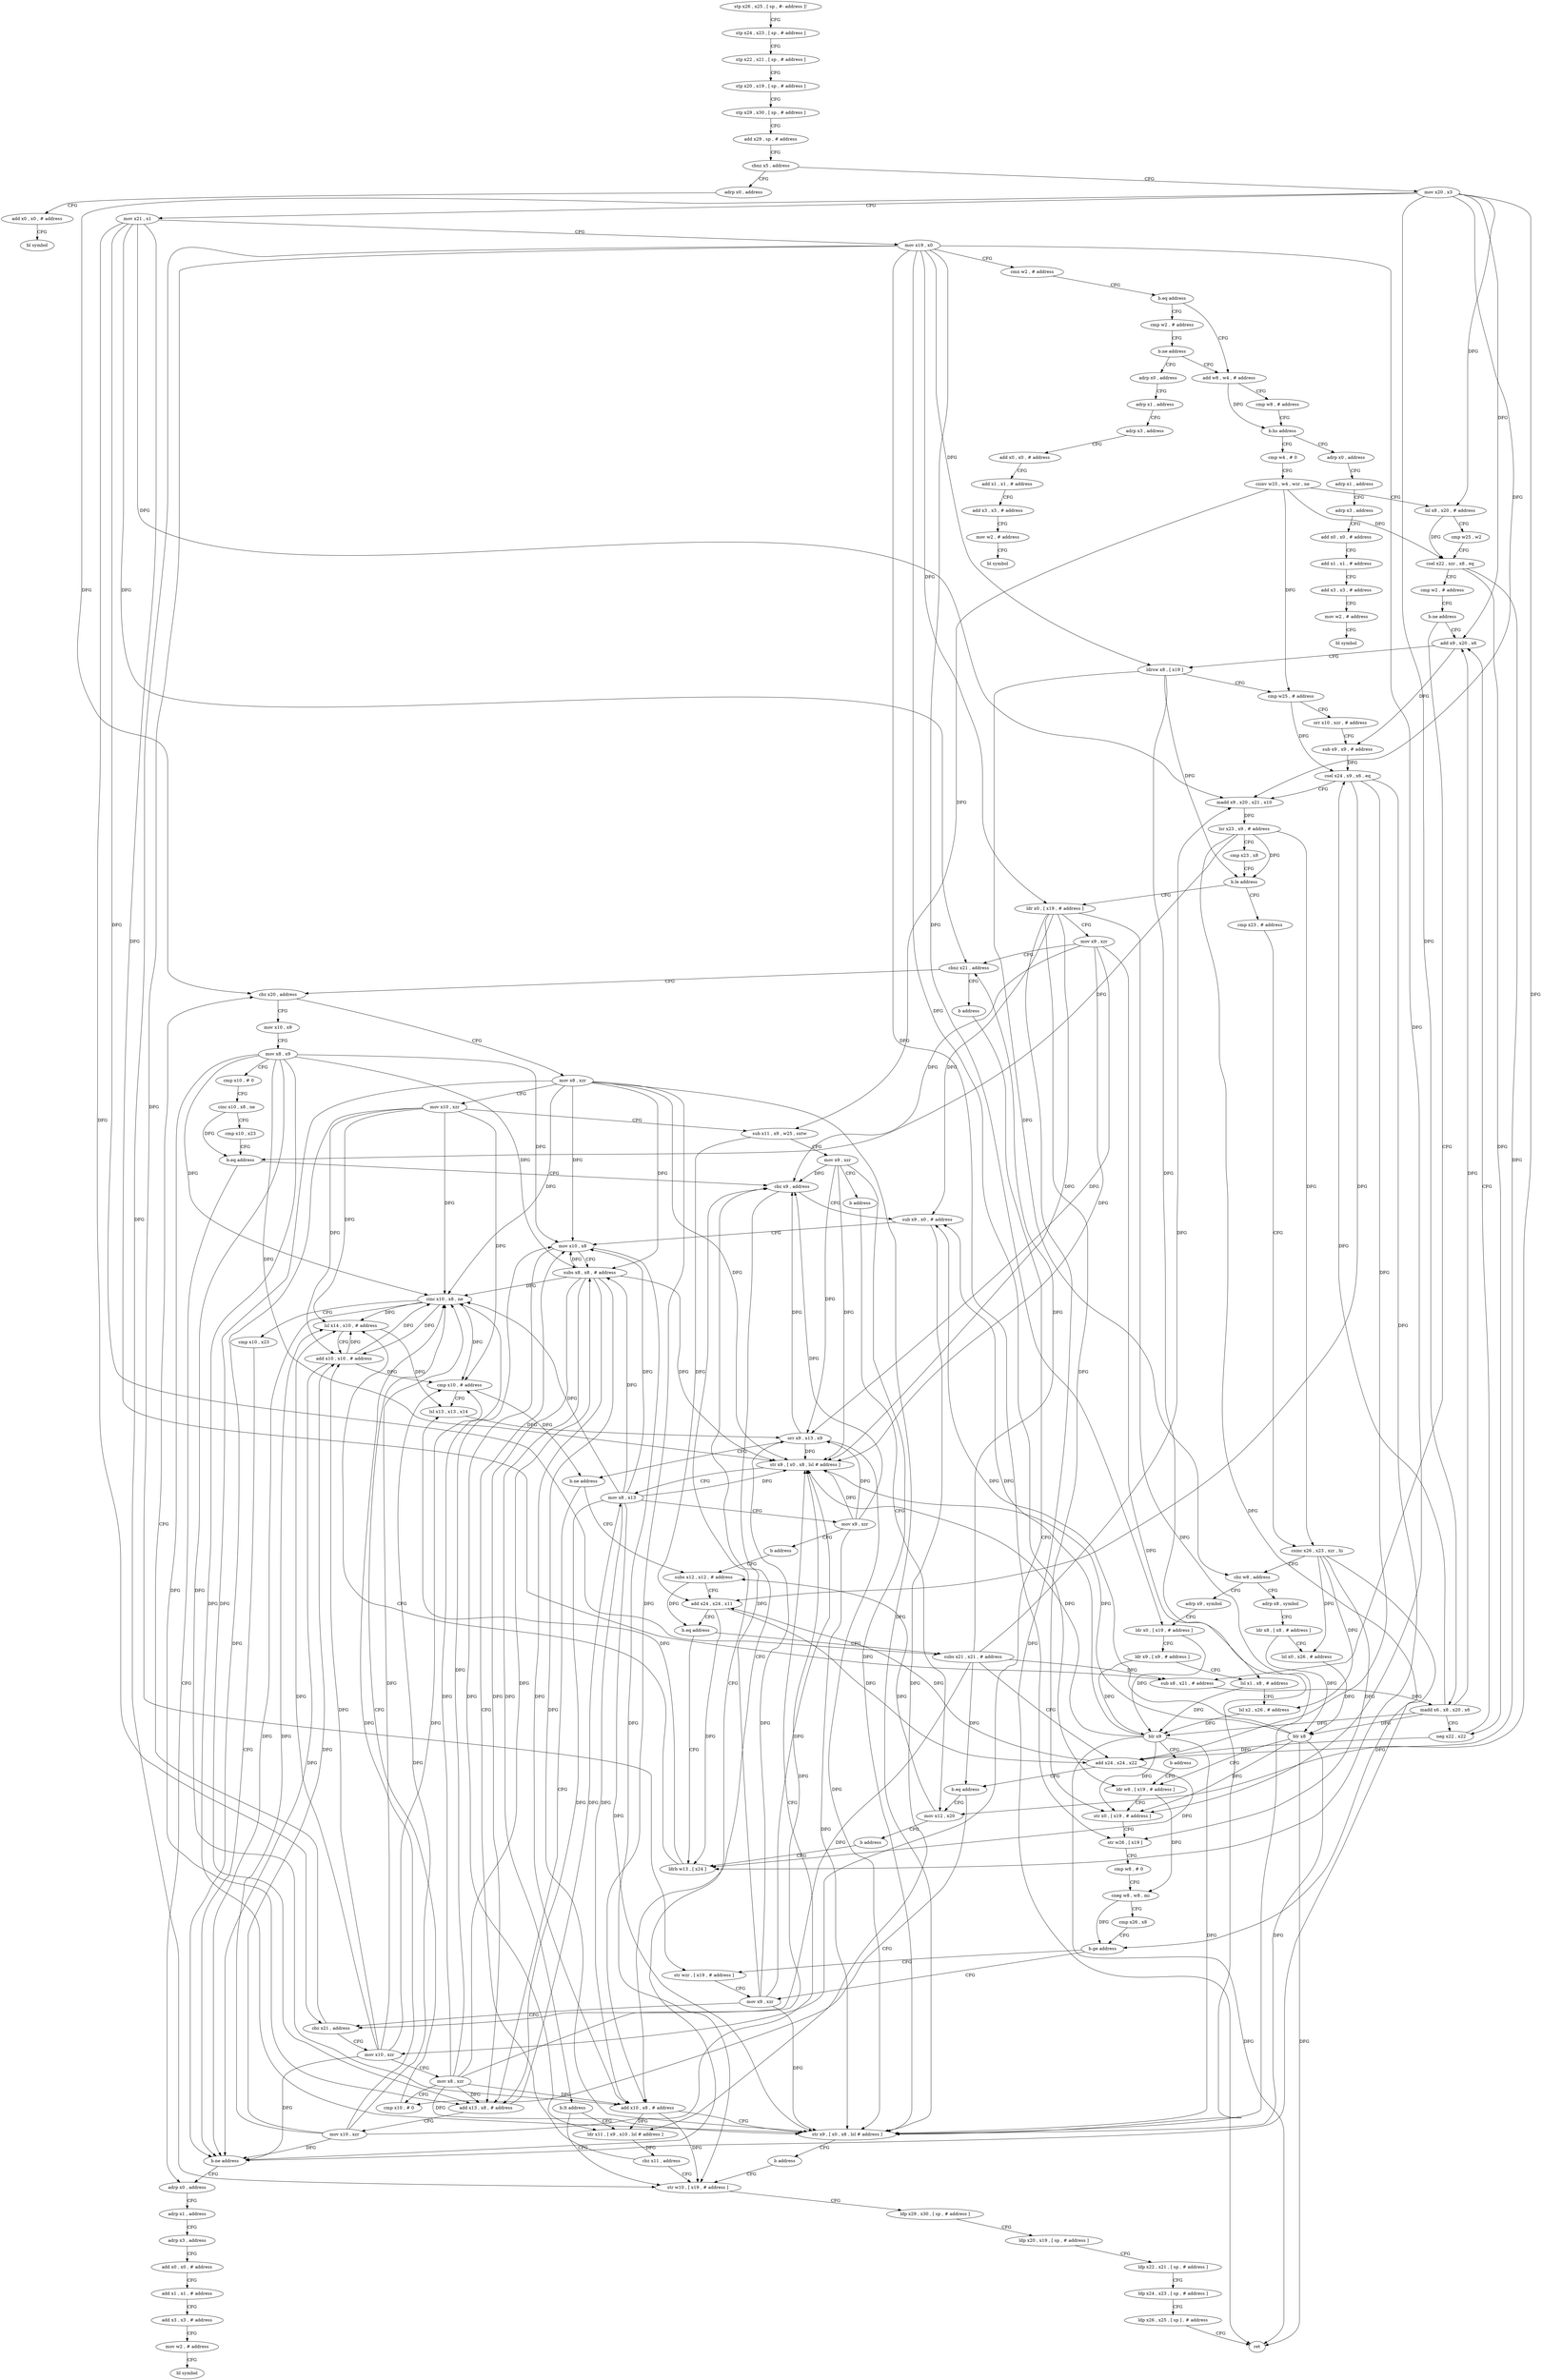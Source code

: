 digraph "func" {
"4271972" [label = "stp x26 , x25 , [ sp , #- address ]!" ]
"4271976" [label = "stp x24 , x23 , [ sp , # address ]" ]
"4271980" [label = "stp x22 , x21 , [ sp , # address ]" ]
"4271984" [label = "stp x20 , x19 , [ sp , # address ]" ]
"4271988" [label = "stp x29 , x30 , [ sp , # address ]" ]
"4271992" [label = "add x29 , sp , # address" ]
"4271996" [label = "cbnz x5 , address" ]
"4272488" [label = "adrp x0 , address" ]
"4272000" [label = "mov x20 , x3" ]
"4272492" [label = "add x0 , x0 , # address" ]
"4272496" [label = "bl symbol" ]
"4272004" [label = "mov x21 , x1" ]
"4272008" [label = "mov x19 , x0" ]
"4272012" [label = "cmn w2 , # address" ]
"4272016" [label = "b.eq address" ]
"4272028" [label = "add w8 , w4 , # address" ]
"4272020" [label = "cmp w2 , # address" ]
"4272032" [label = "cmp w8 , # address" ]
"4272036" [label = "b.hs address" ]
"4272532" [label = "adrp x0 , address" ]
"4272040" [label = "cmp w4 , # 0" ]
"4272024" [label = "b.ne address" ]
"4272500" [label = "adrp x0 , address" ]
"4272536" [label = "adrp x1 , address" ]
"4272540" [label = "adrp x3 , address" ]
"4272544" [label = "add x0 , x0 , # address" ]
"4272548" [label = "add x1 , x1 , # address" ]
"4272552" [label = "add x3 , x3 , # address" ]
"4272556" [label = "mov w2 , # address" ]
"4272560" [label = "bl symbol" ]
"4272044" [label = "csinv w25 , w4 , wzr , ne" ]
"4272048" [label = "lsl x8 , x20 , # address" ]
"4272052" [label = "cmp w25 , w2" ]
"4272056" [label = "csel x22 , xzr , x8 , eq" ]
"4272060" [label = "cmp w2 , # address" ]
"4272064" [label = "b.ne address" ]
"4272080" [label = "add x9 , x20 , x6" ]
"4272068" [label = "sub x8 , x21 , # address" ]
"4272504" [label = "adrp x1 , address" ]
"4272508" [label = "adrp x3 , address" ]
"4272512" [label = "add x0 , x0 , # address" ]
"4272516" [label = "add x1 , x1 , # address" ]
"4272520" [label = "add x3 , x3 , # address" ]
"4272524" [label = "mov w2 , # address" ]
"4272528" [label = "bl symbol" ]
"4272084" [label = "ldrsw x8 , [ x19 ]" ]
"4272088" [label = "cmp w25 , # address" ]
"4272092" [label = "orr x10 , xzr , # address" ]
"4272096" [label = "sub x9 , x9 , # address" ]
"4272100" [label = "csel x24 , x9 , x6 , eq" ]
"4272104" [label = "madd x9 , x20 , x21 , x10" ]
"4272108" [label = "lsr x23 , x9 , # address" ]
"4272112" [label = "cmp x23 , x8" ]
"4272116" [label = "b.le address" ]
"4272160" [label = "ldr x0 , [ x19 , # address ]" ]
"4272120" [label = "cmp x23 , # address" ]
"4272072" [label = "madd x6 , x8 , x20 , x6" ]
"4272076" [label = "neg x22 , x22" ]
"4272164" [label = "mov x9 , xzr" ]
"4272168" [label = "cbnz x21 , address" ]
"4272232" [label = "cbz x20 , address" ]
"4272172" [label = "b address" ]
"4272124" [label = "csinc x26 , x23 , xzr , hi" ]
"4272128" [label = "cbz w8 , address" ]
"4272176" [label = "adrp x8 , symbol" ]
"4272132" [label = "adrp x9 , symbol" ]
"4272432" [label = "mov x10 , x9" ]
"4272236" [label = "mov x8 , xzr" ]
"4272340" [label = "mov x10 , xzr" ]
"4272180" [label = "ldr x8 , [ x8 , # address ]" ]
"4272184" [label = "lsl x0 , x26 , # address" ]
"4272188" [label = "blr x8" ]
"4272192" [label = "ldr w8 , [ x19 , # address ]" ]
"4272136" [label = "ldr x0 , [ x19 , # address ]" ]
"4272140" [label = "ldr x9 , [ x9 , # address ]" ]
"4272144" [label = "lsl x1 , x8 , # address" ]
"4272148" [label = "lsl x2 , x26 , # address" ]
"4272152" [label = "blr x9" ]
"4272156" [label = "b address" ]
"4272436" [label = "mov x8 , x9" ]
"4272440" [label = "cmp x10 , # 0" ]
"4272444" [label = "cinc x10 , x8 , ne" ]
"4272448" [label = "cmp x10 , x23" ]
"4272452" [label = "b.eq address" ]
"4272364" [label = "cbz x9 , address" ]
"4272456" [label = "adrp x0 , address" ]
"4272240" [label = "mov x10 , xzr" ]
"4272244" [label = "sub x11 , x9 , w25 , sxtw" ]
"4272248" [label = "mov x9 , xzr" ]
"4272252" [label = "b address" ]
"4272268" [label = "mov x12 , x20" ]
"4272344" [label = "mov x8 , xzr" ]
"4272348" [label = "cmp x10 , # 0" ]
"4272224" [label = "mov x9 , xzr" ]
"4272228" [label = "cbz x21 , address" ]
"4272220" [label = "str wzr , [ x19 , # address ]" ]
"4272196" [label = "str x0 , [ x19 , # address ]" ]
"4272200" [label = "str w26 , [ x19 ]" ]
"4272204" [label = "cmp w8 , # 0" ]
"4272208" [label = "cneg w8 , w8 , mi" ]
"4272212" [label = "cmp x26 , x8" ]
"4272216" [label = "b.ge address" ]
"4272380" [label = "sub x9 , x0 , # address" ]
"4272368" [label = "add x10 , x8 , # address" ]
"4272460" [label = "adrp x1 , address" ]
"4272464" [label = "adrp x3 , address" ]
"4272468" [label = "add x0 , x0 , # address" ]
"4272472" [label = "add x1 , x1 , # address" ]
"4272476" [label = "add x3 , x3 , # address" ]
"4272480" [label = "mov w2 , # address" ]
"4272484" [label = "bl symbol" ]
"4272272" [label = "b address" ]
"4272288" [label = "ldrb w13 , [ x24 ]" ]
"4272384" [label = "mov x10 , x8" ]
"4272372" [label = "str x9 , [ x0 , x8 , lsl # address ]" ]
"4272376" [label = "b address" ]
"4272404" [label = "str w10 , [ x19 , # address ]" ]
"4272292" [label = "lsl x14 , x10 , # address" ]
"4272296" [label = "add x10 , x10 , # address" ]
"4272300" [label = "cmp x10 , # address" ]
"4272304" [label = "lsl x13 , x13 , x14" ]
"4272308" [label = "orr x9 , x13 , x9" ]
"4272312" [label = "b.ne address" ]
"4272276" [label = "subs x12 , x12 , # address" ]
"4272316" [label = "add x13 , x8 , # address" ]
"4272408" [label = "ldp x29 , x30 , [ sp , # address ]" ]
"4272412" [label = "ldp x20 , x19 , [ sp , # address ]" ]
"4272416" [label = "ldp x22 , x21 , [ sp , # address ]" ]
"4272420" [label = "ldp x24 , x23 , [ sp , # address ]" ]
"4272424" [label = "ldp x26 , x25 , [ sp ] , # address" ]
"4272428" [label = "ret" ]
"4272396" [label = "ldr x11 , [ x9 , x10 , lsl # address ]" ]
"4272400" [label = "cbz x11 , address" ]
"4272280" [label = "add x24 , x24 , x11" ]
"4272284" [label = "b.eq address" ]
"4272256" [label = "subs x21 , x21 , # address" ]
"4272320" [label = "mov x10 , xzr" ]
"4272324" [label = "str x9 , [ x0 , x8 , lsl # address ]" ]
"4272328" [label = "mov x8 , x13" ]
"4272332" [label = "mov x9 , xzr" ]
"4272336" [label = "b address" ]
"4272388" [label = "subs x8 , x8 , # address" ]
"4272392" [label = "b.lt address" ]
"4272260" [label = "add x24 , x24 , x22" ]
"4272264" [label = "b.eq address" ]
"4272352" [label = "cinc x10 , x8 , ne" ]
"4272356" [label = "cmp x10 , x23" ]
"4272360" [label = "b.ne address" ]
"4271972" -> "4271976" [ label = "CFG" ]
"4271976" -> "4271980" [ label = "CFG" ]
"4271980" -> "4271984" [ label = "CFG" ]
"4271984" -> "4271988" [ label = "CFG" ]
"4271988" -> "4271992" [ label = "CFG" ]
"4271992" -> "4271996" [ label = "CFG" ]
"4271996" -> "4272488" [ label = "CFG" ]
"4271996" -> "4272000" [ label = "CFG" ]
"4272488" -> "4272492" [ label = "CFG" ]
"4272000" -> "4272004" [ label = "CFG" ]
"4272000" -> "4272048" [ label = "DFG" ]
"4272000" -> "4272080" [ label = "DFG" ]
"4272000" -> "4272072" [ label = "DFG" ]
"4272000" -> "4272104" [ label = "DFG" ]
"4272000" -> "4272232" [ label = "DFG" ]
"4272000" -> "4272268" [ label = "DFG" ]
"4272492" -> "4272496" [ label = "CFG" ]
"4272004" -> "4272008" [ label = "CFG" ]
"4272004" -> "4272068" [ label = "DFG" ]
"4272004" -> "4272104" [ label = "DFG" ]
"4272004" -> "4272168" [ label = "DFG" ]
"4272004" -> "4272256" [ label = "DFG" ]
"4272004" -> "4272228" [ label = "DFG" ]
"4272008" -> "4272012" [ label = "CFG" ]
"4272008" -> "4272084" [ label = "DFG" ]
"4272008" -> "4272160" [ label = "DFG" ]
"4272008" -> "4272136" [ label = "DFG" ]
"4272008" -> "4272192" [ label = "DFG" ]
"4272008" -> "4272196" [ label = "DFG" ]
"4272008" -> "4272200" [ label = "DFG" ]
"4272008" -> "4272404" [ label = "DFG" ]
"4272008" -> "4272220" [ label = "DFG" ]
"4272012" -> "4272016" [ label = "CFG" ]
"4272016" -> "4272028" [ label = "CFG" ]
"4272016" -> "4272020" [ label = "CFG" ]
"4272028" -> "4272032" [ label = "CFG" ]
"4272028" -> "4272036" [ label = "DFG" ]
"4272020" -> "4272024" [ label = "CFG" ]
"4272032" -> "4272036" [ label = "CFG" ]
"4272036" -> "4272532" [ label = "CFG" ]
"4272036" -> "4272040" [ label = "CFG" ]
"4272532" -> "4272536" [ label = "CFG" ]
"4272040" -> "4272044" [ label = "CFG" ]
"4272024" -> "4272500" [ label = "CFG" ]
"4272024" -> "4272028" [ label = "CFG" ]
"4272500" -> "4272504" [ label = "CFG" ]
"4272536" -> "4272540" [ label = "CFG" ]
"4272540" -> "4272544" [ label = "CFG" ]
"4272544" -> "4272548" [ label = "CFG" ]
"4272548" -> "4272552" [ label = "CFG" ]
"4272552" -> "4272556" [ label = "CFG" ]
"4272556" -> "4272560" [ label = "CFG" ]
"4272044" -> "4272048" [ label = "CFG" ]
"4272044" -> "4272056" [ label = "DFG" ]
"4272044" -> "4272088" [ label = "DFG" ]
"4272044" -> "4272244" [ label = "DFG" ]
"4272048" -> "4272052" [ label = "CFG" ]
"4272048" -> "4272056" [ label = "DFG" ]
"4272052" -> "4272056" [ label = "CFG" ]
"4272056" -> "4272060" [ label = "CFG" ]
"4272056" -> "4272076" [ label = "DFG" ]
"4272056" -> "4272260" [ label = "DFG" ]
"4272060" -> "4272064" [ label = "CFG" ]
"4272064" -> "4272080" [ label = "CFG" ]
"4272064" -> "4272068" [ label = "CFG" ]
"4272080" -> "4272084" [ label = "CFG" ]
"4272080" -> "4272096" [ label = "DFG" ]
"4272068" -> "4272072" [ label = "DFG" ]
"4272504" -> "4272508" [ label = "CFG" ]
"4272508" -> "4272512" [ label = "CFG" ]
"4272512" -> "4272516" [ label = "CFG" ]
"4272516" -> "4272520" [ label = "CFG" ]
"4272520" -> "4272524" [ label = "CFG" ]
"4272524" -> "4272528" [ label = "CFG" ]
"4272084" -> "4272088" [ label = "CFG" ]
"4272084" -> "4272116" [ label = "DFG" ]
"4272084" -> "4272128" [ label = "DFG" ]
"4272084" -> "4272144" [ label = "DFG" ]
"4272088" -> "4272092" [ label = "CFG" ]
"4272088" -> "4272100" [ label = "DFG" ]
"4272092" -> "4272096" [ label = "CFG" ]
"4272096" -> "4272100" [ label = "DFG" ]
"4272100" -> "4272104" [ label = "CFG" ]
"4272100" -> "4272288" [ label = "DFG" ]
"4272100" -> "4272280" [ label = "DFG" ]
"4272100" -> "4272260" [ label = "DFG" ]
"4272104" -> "4272108" [ label = "DFG" ]
"4272108" -> "4272112" [ label = "CFG" ]
"4272108" -> "4272116" [ label = "DFG" ]
"4272108" -> "4272124" [ label = "DFG" ]
"4272108" -> "4272452" [ label = "DFG" ]
"4272108" -> "4272360" [ label = "DFG" ]
"4272112" -> "4272116" [ label = "CFG" ]
"4272116" -> "4272160" [ label = "CFG" ]
"4272116" -> "4272120" [ label = "CFG" ]
"4272160" -> "4272164" [ label = "CFG" ]
"4272160" -> "4272196" [ label = "DFG" ]
"4272160" -> "4272324" [ label = "DFG" ]
"4272160" -> "4272380" [ label = "DFG" ]
"4272160" -> "4272372" [ label = "DFG" ]
"4272160" -> "4272428" [ label = "DFG" ]
"4272120" -> "4272124" [ label = "CFG" ]
"4272072" -> "4272076" [ label = "CFG" ]
"4272072" -> "4272080" [ label = "DFG" ]
"4272072" -> "4272100" [ label = "DFG" ]
"4272072" -> "4272188" [ label = "DFG" ]
"4272072" -> "4272152" [ label = "DFG" ]
"4272076" -> "4272080" [ label = "CFG" ]
"4272076" -> "4272260" [ label = "DFG" ]
"4272164" -> "4272168" [ label = "CFG" ]
"4272164" -> "4272308" [ label = "DFG" ]
"4272164" -> "4272364" [ label = "DFG" ]
"4272164" -> "4272324" [ label = "DFG" ]
"4272164" -> "4272372" [ label = "DFG" ]
"4272168" -> "4272232" [ label = "CFG" ]
"4272168" -> "4272172" [ label = "CFG" ]
"4272232" -> "4272432" [ label = "CFG" ]
"4272232" -> "4272236" [ label = "CFG" ]
"4272172" -> "4272340" [ label = "CFG" ]
"4272124" -> "4272128" [ label = "CFG" ]
"4272124" -> "4272184" [ label = "DFG" ]
"4272124" -> "4272148" [ label = "DFG" ]
"4272124" -> "4272200" [ label = "DFG" ]
"4272124" -> "4272216" [ label = "DFG" ]
"4272128" -> "4272176" [ label = "CFG" ]
"4272128" -> "4272132" [ label = "CFG" ]
"4272176" -> "4272180" [ label = "CFG" ]
"4272132" -> "4272136" [ label = "CFG" ]
"4272432" -> "4272436" [ label = "CFG" ]
"4272236" -> "4272240" [ label = "CFG" ]
"4272236" -> "4272352" [ label = "DFG" ]
"4272236" -> "4272316" [ label = "DFG" ]
"4272236" -> "4272324" [ label = "DFG" ]
"4272236" -> "4272368" [ label = "DFG" ]
"4272236" -> "4272372" [ label = "DFG" ]
"4272236" -> "4272384" [ label = "DFG" ]
"4272236" -> "4272388" [ label = "DFG" ]
"4272340" -> "4272344" [ label = "CFG" ]
"4272340" -> "4272352" [ label = "DFG" ]
"4272340" -> "4272292" [ label = "DFG" ]
"4272340" -> "4272296" [ label = "DFG" ]
"4272340" -> "4272300" [ label = "DFG" ]
"4272340" -> "4272360" [ label = "DFG" ]
"4272180" -> "4272184" [ label = "CFG" ]
"4272180" -> "4272188" [ label = "DFG" ]
"4272184" -> "4272188" [ label = "DFG" ]
"4272188" -> "4272192" [ label = "CFG" ]
"4272188" -> "4272196" [ label = "DFG" ]
"4272188" -> "4272324" [ label = "DFG" ]
"4272188" -> "4272380" [ label = "DFG" ]
"4272188" -> "4272372" [ label = "DFG" ]
"4272188" -> "4272428" [ label = "DFG" ]
"4272192" -> "4272196" [ label = "CFG" ]
"4272192" -> "4272208" [ label = "DFG" ]
"4272136" -> "4272140" [ label = "CFG" ]
"4272136" -> "4272152" [ label = "DFG" ]
"4272140" -> "4272144" [ label = "CFG" ]
"4272140" -> "4272152" [ label = "DFG" ]
"4272144" -> "4272148" [ label = "CFG" ]
"4272144" -> "4272152" [ label = "DFG" ]
"4272148" -> "4272152" [ label = "DFG" ]
"4272152" -> "4272156" [ label = "CFG" ]
"4272152" -> "4272196" [ label = "DFG" ]
"4272152" -> "4272324" [ label = "DFG" ]
"4272152" -> "4272380" [ label = "DFG" ]
"4272152" -> "4272372" [ label = "DFG" ]
"4272152" -> "4272428" [ label = "DFG" ]
"4272156" -> "4272192" [ label = "CFG" ]
"4272436" -> "4272440" [ label = "CFG" ]
"4272436" -> "4272352" [ label = "DFG" ]
"4272436" -> "4272316" [ label = "DFG" ]
"4272436" -> "4272324" [ label = "DFG" ]
"4272436" -> "4272368" [ label = "DFG" ]
"4272436" -> "4272372" [ label = "DFG" ]
"4272436" -> "4272384" [ label = "DFG" ]
"4272436" -> "4272388" [ label = "DFG" ]
"4272440" -> "4272444" [ label = "CFG" ]
"4272444" -> "4272448" [ label = "CFG" ]
"4272444" -> "4272452" [ label = "DFG" ]
"4272448" -> "4272452" [ label = "CFG" ]
"4272452" -> "4272364" [ label = "CFG" ]
"4272452" -> "4272456" [ label = "CFG" ]
"4272364" -> "4272380" [ label = "CFG" ]
"4272364" -> "4272368" [ label = "CFG" ]
"4272456" -> "4272460" [ label = "CFG" ]
"4272240" -> "4272244" [ label = "CFG" ]
"4272240" -> "4272352" [ label = "DFG" ]
"4272240" -> "4272292" [ label = "DFG" ]
"4272240" -> "4272296" [ label = "DFG" ]
"4272240" -> "4272300" [ label = "DFG" ]
"4272240" -> "4272360" [ label = "DFG" ]
"4272244" -> "4272248" [ label = "CFG" ]
"4272244" -> "4272280" [ label = "DFG" ]
"4272248" -> "4272252" [ label = "CFG" ]
"4272248" -> "4272308" [ label = "DFG" ]
"4272248" -> "4272364" [ label = "DFG" ]
"4272248" -> "4272324" [ label = "DFG" ]
"4272248" -> "4272372" [ label = "DFG" ]
"4272252" -> "4272268" [ label = "CFG" ]
"4272268" -> "4272272" [ label = "CFG" ]
"4272268" -> "4272276" [ label = "DFG" ]
"4272344" -> "4272348" [ label = "CFG" ]
"4272344" -> "4272352" [ label = "DFG" ]
"4272344" -> "4272316" [ label = "DFG" ]
"4272344" -> "4272324" [ label = "DFG" ]
"4272344" -> "4272368" [ label = "DFG" ]
"4272344" -> "4272372" [ label = "DFG" ]
"4272344" -> "4272384" [ label = "DFG" ]
"4272344" -> "4272388" [ label = "DFG" ]
"4272348" -> "4272352" [ label = "CFG" ]
"4272224" -> "4272228" [ label = "CFG" ]
"4272224" -> "4272308" [ label = "DFG" ]
"4272224" -> "4272364" [ label = "DFG" ]
"4272224" -> "4272324" [ label = "DFG" ]
"4272224" -> "4272372" [ label = "DFG" ]
"4272228" -> "4272340" [ label = "CFG" ]
"4272228" -> "4272232" [ label = "CFG" ]
"4272220" -> "4272224" [ label = "CFG" ]
"4272196" -> "4272200" [ label = "CFG" ]
"4272200" -> "4272204" [ label = "CFG" ]
"4272204" -> "4272208" [ label = "CFG" ]
"4272208" -> "4272212" [ label = "CFG" ]
"4272208" -> "4272216" [ label = "DFG" ]
"4272212" -> "4272216" [ label = "CFG" ]
"4272216" -> "4272224" [ label = "CFG" ]
"4272216" -> "4272220" [ label = "CFG" ]
"4272380" -> "4272384" [ label = "CFG" ]
"4272380" -> "4272396" [ label = "DFG" ]
"4272368" -> "4272372" [ label = "CFG" ]
"4272368" -> "4272404" [ label = "DFG" ]
"4272368" -> "4272396" [ label = "DFG" ]
"4272460" -> "4272464" [ label = "CFG" ]
"4272464" -> "4272468" [ label = "CFG" ]
"4272468" -> "4272472" [ label = "CFG" ]
"4272472" -> "4272476" [ label = "CFG" ]
"4272476" -> "4272480" [ label = "CFG" ]
"4272480" -> "4272484" [ label = "CFG" ]
"4272272" -> "4272288" [ label = "CFG" ]
"4272288" -> "4272292" [ label = "CFG" ]
"4272288" -> "4272304" [ label = "DFG" ]
"4272384" -> "4272388" [ label = "CFG" ]
"4272384" -> "4272404" [ label = "DFG" ]
"4272384" -> "4272396" [ label = "DFG" ]
"4272372" -> "4272376" [ label = "CFG" ]
"4272376" -> "4272404" [ label = "CFG" ]
"4272404" -> "4272408" [ label = "CFG" ]
"4272292" -> "4272296" [ label = "CFG" ]
"4272292" -> "4272304" [ label = "DFG" ]
"4272296" -> "4272300" [ label = "DFG" ]
"4272296" -> "4272352" [ label = "DFG" ]
"4272296" -> "4272292" [ label = "DFG" ]
"4272296" -> "4272360" [ label = "DFG" ]
"4272300" -> "4272304" [ label = "CFG" ]
"4272300" -> "4272312" [ label = "DFG" ]
"4272304" -> "4272308" [ label = "DFG" ]
"4272308" -> "4272312" [ label = "CFG" ]
"4272308" -> "4272364" [ label = "DFG" ]
"4272308" -> "4272324" [ label = "DFG" ]
"4272308" -> "4272372" [ label = "DFG" ]
"4272312" -> "4272276" [ label = "CFG" ]
"4272312" -> "4272316" [ label = "CFG" ]
"4272276" -> "4272280" [ label = "CFG" ]
"4272276" -> "4272284" [ label = "DFG" ]
"4272316" -> "4272320" [ label = "CFG" ]
"4272316" -> "4272328" [ label = "DFG" ]
"4272408" -> "4272412" [ label = "CFG" ]
"4272412" -> "4272416" [ label = "CFG" ]
"4272416" -> "4272420" [ label = "CFG" ]
"4272420" -> "4272424" [ label = "CFG" ]
"4272424" -> "4272428" [ label = "CFG" ]
"4272396" -> "4272400" [ label = "DFG" ]
"4272400" -> "4272384" [ label = "CFG" ]
"4272400" -> "4272404" [ label = "CFG" ]
"4272280" -> "4272284" [ label = "CFG" ]
"4272280" -> "4272288" [ label = "DFG" ]
"4272280" -> "4272260" [ label = "DFG" ]
"4272284" -> "4272256" [ label = "CFG" ]
"4272284" -> "4272288" [ label = "CFG" ]
"4272256" -> "4272260" [ label = "CFG" ]
"4272256" -> "4272068" [ label = "DFG" ]
"4272256" -> "4272104" [ label = "DFG" ]
"4272256" -> "4272168" [ label = "DFG" ]
"4272256" -> "4272228" [ label = "DFG" ]
"4272256" -> "4272264" [ label = "DFG" ]
"4272320" -> "4272324" [ label = "CFG" ]
"4272320" -> "4272352" [ label = "DFG" ]
"4272320" -> "4272292" [ label = "DFG" ]
"4272320" -> "4272296" [ label = "DFG" ]
"4272320" -> "4272300" [ label = "DFG" ]
"4272320" -> "4272360" [ label = "DFG" ]
"4272324" -> "4272328" [ label = "CFG" ]
"4272328" -> "4272332" [ label = "CFG" ]
"4272328" -> "4272352" [ label = "DFG" ]
"4272328" -> "4272316" [ label = "DFG" ]
"4272328" -> "4272324" [ label = "DFG" ]
"4272328" -> "4272368" [ label = "DFG" ]
"4272328" -> "4272372" [ label = "DFG" ]
"4272328" -> "4272384" [ label = "DFG" ]
"4272328" -> "4272388" [ label = "DFG" ]
"4272332" -> "4272336" [ label = "CFG" ]
"4272332" -> "4272308" [ label = "DFG" ]
"4272332" -> "4272364" [ label = "DFG" ]
"4272332" -> "4272324" [ label = "DFG" ]
"4272332" -> "4272372" [ label = "DFG" ]
"4272336" -> "4272276" [ label = "CFG" ]
"4272388" -> "4272392" [ label = "DFG" ]
"4272388" -> "4272352" [ label = "DFG" ]
"4272388" -> "4272316" [ label = "DFG" ]
"4272388" -> "4272368" [ label = "DFG" ]
"4272388" -> "4272384" [ label = "DFG" ]
"4272388" -> "4272324" [ label = "DFG" ]
"4272388" -> "4272372" [ label = "DFG" ]
"4272392" -> "4272404" [ label = "CFG" ]
"4272392" -> "4272396" [ label = "CFG" ]
"4272260" -> "4272264" [ label = "CFG" ]
"4272260" -> "4272288" [ label = "DFG" ]
"4272260" -> "4272280" [ label = "DFG" ]
"4272264" -> "4272348" [ label = "CFG" ]
"4272264" -> "4272268" [ label = "CFG" ]
"4272352" -> "4272356" [ label = "CFG" ]
"4272352" -> "4272292" [ label = "DFG" ]
"4272352" -> "4272296" [ label = "DFG" ]
"4272352" -> "4272300" [ label = "DFG" ]
"4272352" -> "4272360" [ label = "DFG" ]
"4272356" -> "4272360" [ label = "CFG" ]
"4272360" -> "4272456" [ label = "CFG" ]
"4272360" -> "4272364" [ label = "CFG" ]
}
